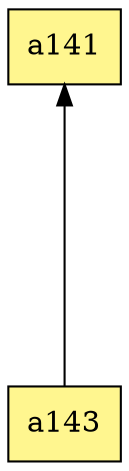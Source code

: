 digraph G {
rankdir=BT;ranksep="2.0";
"a141" [shape=record,fillcolor=khaki1,style=filled,label="{a141}"];
"a143" [shape=record,fillcolor=khaki1,style=filled,label="{a143}"];
"a143" -> "a141"
}